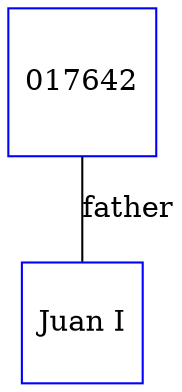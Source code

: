digraph D {
    edge [dir=none];    node [shape=box];    "017642"   [label="017642", shape=box, regular=1, color="blue"] ;
"025978"   [label="Juan I", shape=box, regular=1, color="blue"] ;
017642->025978 [label="father",arrowsize=0.0]; 
}